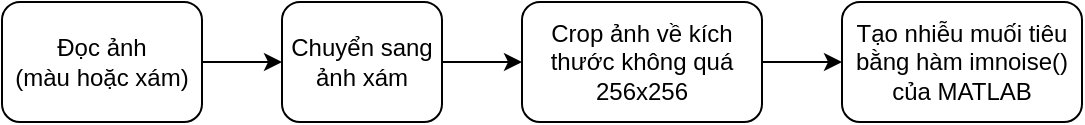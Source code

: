 <mxfile version="24.3.1" type="device">
  <diagram id="C5RBs43oDa-KdzZeNtuy" name="Page-1">
    <mxGraphModel dx="1050" dy="566" grid="1" gridSize="10" guides="1" tooltips="1" connect="1" arrows="1" fold="1" page="1" pageScale="1" pageWidth="827" pageHeight="1169" math="0" shadow="0">
      <root>
        <mxCell id="WIyWlLk6GJQsqaUBKTNV-0" />
        <mxCell id="WIyWlLk6GJQsqaUBKTNV-1" parent="WIyWlLk6GJQsqaUBKTNV-0" />
        <mxCell id="F2_esJWDb2tdCy-gtNe4-4" value="" style="edgeStyle=orthogonalEdgeStyle;rounded=0;orthogonalLoop=1;jettySize=auto;html=1;" edge="1" parent="WIyWlLk6GJQsqaUBKTNV-1" source="qcJsJorpgH1Q3U-slzF--0" target="F2_esJWDb2tdCy-gtNe4-1">
          <mxGeometry relative="1" as="geometry" />
        </mxCell>
        <mxCell id="qcJsJorpgH1Q3U-slzF--0" value="Chuyển sang ảnh xám" style="rounded=1;whiteSpace=wrap;html=1;fontSize=12;glass=0;strokeWidth=1;shadow=0;" parent="WIyWlLk6GJQsqaUBKTNV-1" vertex="1">
          <mxGeometry x="140" width="80" height="60" as="geometry" />
        </mxCell>
        <mxCell id="F2_esJWDb2tdCy-gtNe4-3" value="" style="edgeStyle=orthogonalEdgeStyle;rounded=0;orthogonalLoop=1;jettySize=auto;html=1;" edge="1" parent="WIyWlLk6GJQsqaUBKTNV-1" source="F2_esJWDb2tdCy-gtNe4-0" target="qcJsJorpgH1Q3U-slzF--0">
          <mxGeometry relative="1" as="geometry" />
        </mxCell>
        <mxCell id="F2_esJWDb2tdCy-gtNe4-0" value="Đọc ảnh &lt;br&gt;(màu hoặc xám)" style="rounded=1;whiteSpace=wrap;html=1;fontSize=12;glass=0;strokeWidth=1;shadow=0;" vertex="1" parent="WIyWlLk6GJQsqaUBKTNV-1">
          <mxGeometry width="100" height="60" as="geometry" />
        </mxCell>
        <mxCell id="F2_esJWDb2tdCy-gtNe4-5" value="" style="edgeStyle=orthogonalEdgeStyle;rounded=0;orthogonalLoop=1;jettySize=auto;html=1;" edge="1" parent="WIyWlLk6GJQsqaUBKTNV-1" source="F2_esJWDb2tdCy-gtNe4-1" target="F2_esJWDb2tdCy-gtNe4-2">
          <mxGeometry relative="1" as="geometry" />
        </mxCell>
        <mxCell id="F2_esJWDb2tdCy-gtNe4-1" value="Crop ảnh về kích thước không quá 256x256" style="rounded=1;whiteSpace=wrap;html=1;fontSize=12;glass=0;strokeWidth=1;shadow=0;" vertex="1" parent="WIyWlLk6GJQsqaUBKTNV-1">
          <mxGeometry x="260" width="120" height="60" as="geometry" />
        </mxCell>
        <mxCell id="F2_esJWDb2tdCy-gtNe4-2" value="Tạo nhiễu muối tiêu bằng hàm imnoise() của MATLAB" style="rounded=1;whiteSpace=wrap;html=1;fontSize=12;glass=0;strokeWidth=1;shadow=0;" vertex="1" parent="WIyWlLk6GJQsqaUBKTNV-1">
          <mxGeometry x="420" width="120" height="60" as="geometry" />
        </mxCell>
      </root>
    </mxGraphModel>
  </diagram>
</mxfile>
